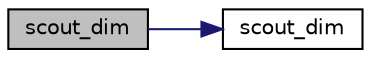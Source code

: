 digraph "scout_dim"
{
 // INTERACTIVE_SVG=YES
 // LATEX_PDF_SIZE
  edge [fontname="Helvetica",fontsize="10",labelfontname="Helvetica",labelfontsize="10"];
  node [fontname="Helvetica",fontsize="10",shape=record];
  rankdir="LR";
  Node1 [label="scout_dim",height=0.2,width=0.4,color="black", fillcolor="grey75", style="filled", fontcolor="black",tooltip=" "];
  Node1 -> Node2 [color="midnightblue",fontsize="10",style="solid",fontname="Helvetica"];
  Node2 [label="scout_dim",height=0.2,width=0.4,color="black", fillcolor="white", style="filled",URL="$main_8cxx.html#aa8dca046b9bfa518257c2d03624d55c8",tooltip=" "];
}
